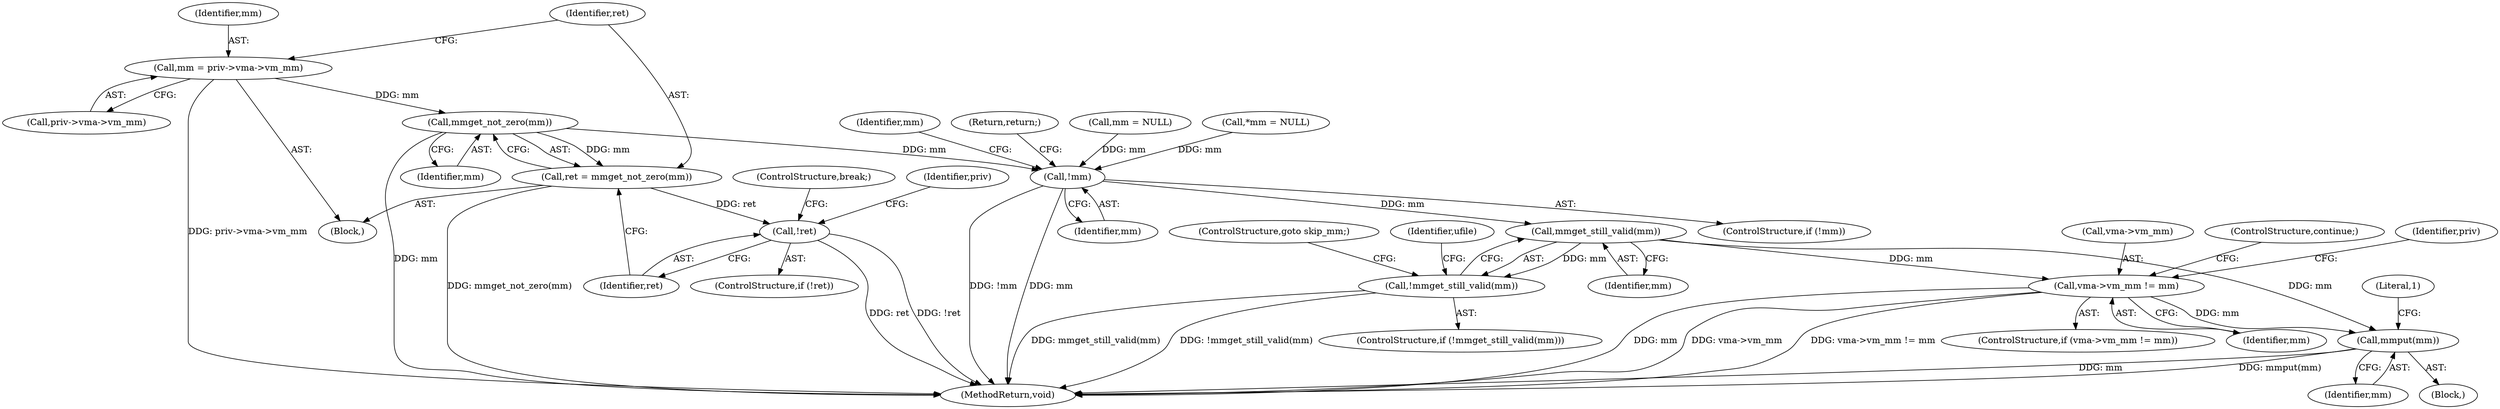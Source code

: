 digraph "0_linux_04f5866e41fb70690e28397487d8bd8eea7d712a@pointer" {
"1000142" [label="(Call,mmget_not_zero(mm))"];
"1000133" [label="(Call,mm = priv->vma->vm_mm)"];
"1000140" [label="(Call,ret = mmget_not_zero(mm))"];
"1000145" [label="(Call,!ret)"];
"1000164" [label="(Call,!mm)"];
"1000174" [label="(Call,mmget_still_valid(mm))"];
"1000173" [label="(Call,!mmget_still_valid(mm))"];
"1000190" [label="(Call,vma->vm_mm != mm)"];
"1000232" [label="(Call,mmput(mm))"];
"1000116" [label="(Call,*mm = NULL)"];
"1000189" [label="(ControlStructure,if (vma->vm_mm != mm))"];
"1000142" [label="(Call,mmget_not_zero(mm))"];
"1000145" [label="(Call,!ret)"];
"1000170" [label="(Identifier,mm)"];
"1000199" [label="(Identifier,priv)"];
"1000163" [label="(ControlStructure,if (!mm))"];
"1000151" [label="(Identifier,priv)"];
"1000157" [label="(ControlStructure,break;)"];
"1000232" [label="(Call,mmput(mm))"];
"1000114" [label="(Block,)"];
"1000144" [label="(ControlStructure,if (!ret))"];
"1000180" [label="(Identifier,ufile)"];
"1000166" [label="(Return,return;)"];
"1000194" [label="(Identifier,mm)"];
"1000174" [label="(Call,mmget_still_valid(mm))"];
"1000133" [label="(Call,mm = priv->vma->vm_mm)"];
"1000113" [label="(Literal,1)"];
"1000141" [label="(Identifier,ret)"];
"1000135" [label="(Call,priv->vma->vm_mm)"];
"1000173" [label="(Call,!mmget_still_valid(mm))"];
"1000191" [label="(Call,vma->vm_mm)"];
"1000190" [label="(Call,vma->vm_mm != mm)"];
"1000176" [label="(ControlStructure,goto skip_mm;)"];
"1000131" [label="(Block,)"];
"1000165" [label="(Identifier,mm)"];
"1000175" [label="(Identifier,mm)"];
"1000172" [label="(ControlStructure,if (!mmget_still_valid(mm)))"];
"1000195" [label="(ControlStructure,continue;)"];
"1000134" [label="(Identifier,mm)"];
"1000234" [label="(MethodReturn,void)"];
"1000233" [label="(Identifier,mm)"];
"1000164" [label="(Call,!mm)"];
"1000143" [label="(Identifier,mm)"];
"1000146" [label="(Identifier,ret)"];
"1000153" [label="(Call,mm = NULL)"];
"1000140" [label="(Call,ret = mmget_not_zero(mm))"];
"1000142" -> "1000140"  [label="AST: "];
"1000142" -> "1000143"  [label="CFG: "];
"1000143" -> "1000142"  [label="AST: "];
"1000140" -> "1000142"  [label="CFG: "];
"1000142" -> "1000234"  [label="DDG: mm"];
"1000142" -> "1000140"  [label="DDG: mm"];
"1000133" -> "1000142"  [label="DDG: mm"];
"1000142" -> "1000164"  [label="DDG: mm"];
"1000133" -> "1000131"  [label="AST: "];
"1000133" -> "1000135"  [label="CFG: "];
"1000134" -> "1000133"  [label="AST: "];
"1000135" -> "1000133"  [label="AST: "];
"1000141" -> "1000133"  [label="CFG: "];
"1000133" -> "1000234"  [label="DDG: priv->vma->vm_mm"];
"1000140" -> "1000131"  [label="AST: "];
"1000141" -> "1000140"  [label="AST: "];
"1000146" -> "1000140"  [label="CFG: "];
"1000140" -> "1000234"  [label="DDG: mmget_not_zero(mm)"];
"1000140" -> "1000145"  [label="DDG: ret"];
"1000145" -> "1000144"  [label="AST: "];
"1000145" -> "1000146"  [label="CFG: "];
"1000146" -> "1000145"  [label="AST: "];
"1000151" -> "1000145"  [label="CFG: "];
"1000157" -> "1000145"  [label="CFG: "];
"1000145" -> "1000234"  [label="DDG: !ret"];
"1000145" -> "1000234"  [label="DDG: ret"];
"1000164" -> "1000163"  [label="AST: "];
"1000164" -> "1000165"  [label="CFG: "];
"1000165" -> "1000164"  [label="AST: "];
"1000166" -> "1000164"  [label="CFG: "];
"1000170" -> "1000164"  [label="CFG: "];
"1000164" -> "1000234"  [label="DDG: !mm"];
"1000164" -> "1000234"  [label="DDG: mm"];
"1000116" -> "1000164"  [label="DDG: mm"];
"1000153" -> "1000164"  [label="DDG: mm"];
"1000164" -> "1000174"  [label="DDG: mm"];
"1000174" -> "1000173"  [label="AST: "];
"1000174" -> "1000175"  [label="CFG: "];
"1000175" -> "1000174"  [label="AST: "];
"1000173" -> "1000174"  [label="CFG: "];
"1000174" -> "1000173"  [label="DDG: mm"];
"1000174" -> "1000190"  [label="DDG: mm"];
"1000174" -> "1000232"  [label="DDG: mm"];
"1000173" -> "1000172"  [label="AST: "];
"1000176" -> "1000173"  [label="CFG: "];
"1000180" -> "1000173"  [label="CFG: "];
"1000173" -> "1000234"  [label="DDG: mmget_still_valid(mm)"];
"1000173" -> "1000234"  [label="DDG: !mmget_still_valid(mm)"];
"1000190" -> "1000189"  [label="AST: "];
"1000190" -> "1000194"  [label="CFG: "];
"1000191" -> "1000190"  [label="AST: "];
"1000194" -> "1000190"  [label="AST: "];
"1000195" -> "1000190"  [label="CFG: "];
"1000199" -> "1000190"  [label="CFG: "];
"1000190" -> "1000234"  [label="DDG: vma->vm_mm != mm"];
"1000190" -> "1000234"  [label="DDG: mm"];
"1000190" -> "1000234"  [label="DDG: vma->vm_mm"];
"1000190" -> "1000232"  [label="DDG: mm"];
"1000232" -> "1000114"  [label="AST: "];
"1000232" -> "1000233"  [label="CFG: "];
"1000233" -> "1000232"  [label="AST: "];
"1000113" -> "1000232"  [label="CFG: "];
"1000232" -> "1000234"  [label="DDG: mm"];
"1000232" -> "1000234"  [label="DDG: mmput(mm)"];
}
